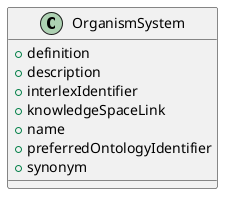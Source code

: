 @startuml
class OrganismSystem {
+definition
+description
+interlexIdentifier
+knowledgeSpaceLink
+name
+preferredOntologyIdentifier
+synonym

}

@enduml